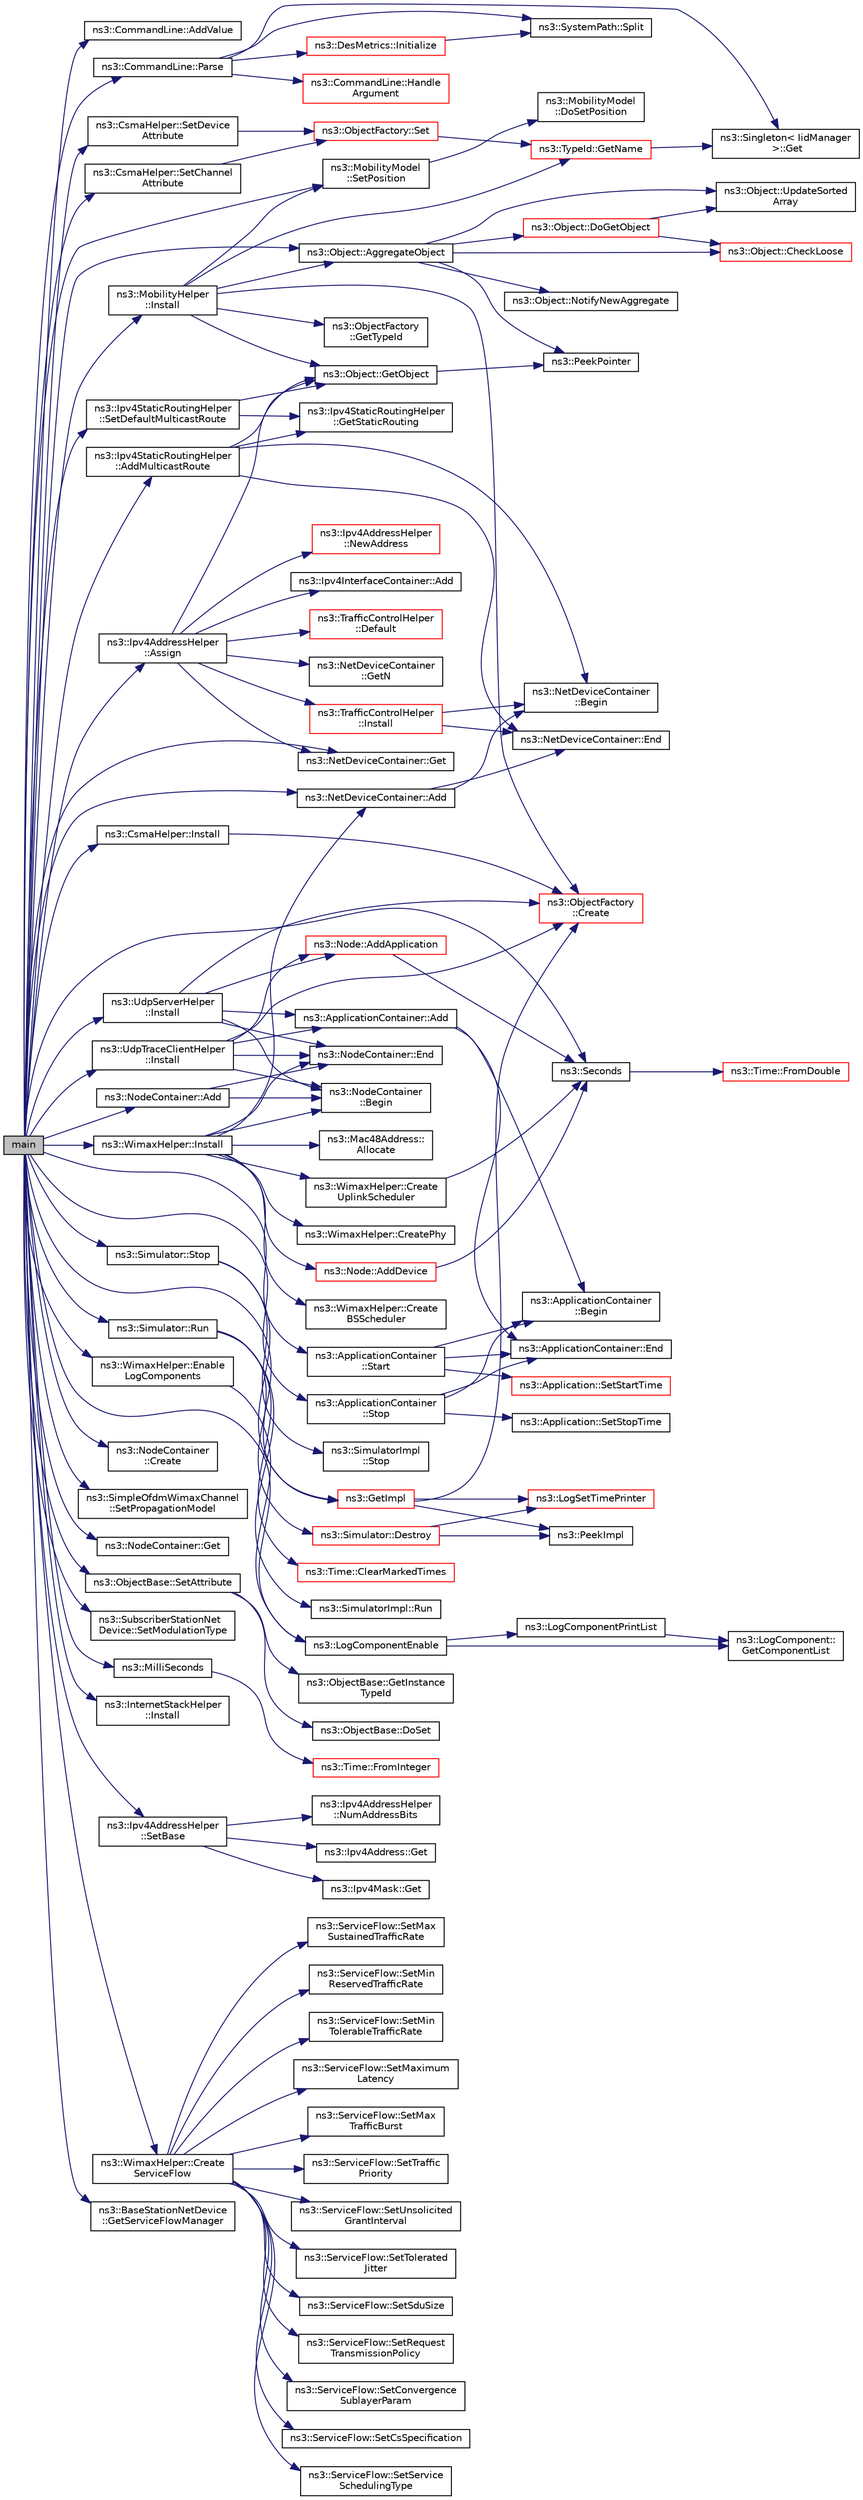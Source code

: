 digraph "main"
{
  edge [fontname="Helvetica",fontsize="10",labelfontname="Helvetica",labelfontsize="10"];
  node [fontname="Helvetica",fontsize="10",shape=record];
  rankdir="LR";
  Node1 [label="main",height=0.2,width=0.4,color="black", fillcolor="grey75", style="filled", fontcolor="black"];
  Node1 -> Node2 [color="midnightblue",fontsize="10",style="solid"];
  Node2 [label="ns3::CommandLine::AddValue",height=0.2,width=0.4,color="black", fillcolor="white", style="filled",URL="$dc/d87/classns3_1_1CommandLine.html#addcfb546c7ad4c8bd0965654d55beb8e"];
  Node1 -> Node3 [color="midnightblue",fontsize="10",style="solid"];
  Node3 [label="ns3::CommandLine::Parse",height=0.2,width=0.4,color="black", fillcolor="white", style="filled",URL="$dc/d87/classns3_1_1CommandLine.html#a5c10b85b3207e5ecb48d907966923156"];
  Node3 -> Node4 [color="midnightblue",fontsize="10",style="solid"];
  Node4 [label="ns3::SystemPath::Split",height=0.2,width=0.4,color="black", fillcolor="white", style="filled",URL="$d0/dde/group__systempath.html#ga523072e05da63b63113d1bea840edf1a"];
  Node3 -> Node5 [color="midnightblue",fontsize="10",style="solid"];
  Node5 [label="ns3::CommandLine::Handle\lArgument",height=0.2,width=0.4,color="red", fillcolor="white", style="filled",URL="$dc/d87/classns3_1_1CommandLine.html#a527b83304a3c713f3e84711a8a2185a7"];
  Node3 -> Node6 [color="midnightblue",fontsize="10",style="solid"];
  Node6 [label="ns3::Singleton\< IidManager\l \>::Get",height=0.2,width=0.4,color="black", fillcolor="white", style="filled",URL="$d8/d77/classns3_1_1Singleton.html#a80a2cd3c25a27ea72add7a9f7a141ffa"];
  Node3 -> Node7 [color="midnightblue",fontsize="10",style="solid"];
  Node7 [label="ns3::DesMetrics::Initialize",height=0.2,width=0.4,color="red", fillcolor="white", style="filled",URL="$d5/d69/classns3_1_1DesMetrics.html#a63bf3891d9fd2cf8c76b375b3db67756"];
  Node7 -> Node4 [color="midnightblue",fontsize="10",style="solid"];
  Node1 -> Node8 [color="midnightblue",fontsize="10",style="solid"];
  Node8 [label="ns3::LogComponentEnable",height=0.2,width=0.4,color="black", fillcolor="white", style="filled",URL="$d7/d2e/namespacens3.html#adc4ef4f00bb2f5f4edae67fc3bc27f20"];
  Node8 -> Node9 [color="midnightblue",fontsize="10",style="solid"];
  Node9 [label="ns3::LogComponent::\lGetComponentList",height=0.2,width=0.4,color="black", fillcolor="white", style="filled",URL="$d9/d3f/classns3_1_1LogComponent.html#a63eb2c0fd93c30f9081443c2fd4bffe9"];
  Node8 -> Node10 [color="midnightblue",fontsize="10",style="solid"];
  Node10 [label="ns3::LogComponentPrintList",height=0.2,width=0.4,color="black", fillcolor="white", style="filled",URL="$d7/d2e/namespacens3.html#a5252703c3f8260fd6dc609f1b276e57c"];
  Node10 -> Node9 [color="midnightblue",fontsize="10",style="solid"];
  Node1 -> Node11 [color="midnightblue",fontsize="10",style="solid"];
  Node11 [label="ns3::NodeContainer\l::Create",height=0.2,width=0.4,color="black", fillcolor="white", style="filled",URL="$df/d97/classns3_1_1NodeContainer.html#a787f059e2813e8b951cc6914d11dfe69",tooltip="Create n nodes and append pointers to them to the end of this NodeContainer. "];
  Node1 -> Node12 [color="midnightblue",fontsize="10",style="solid"];
  Node12 [label="ns3::SimpleOfdmWimaxChannel\l::SetPropagationModel",height=0.2,width=0.4,color="black", fillcolor="white", style="filled",URL="$d6/dde/classns3_1_1SimpleOfdmWimaxChannel.html#a1b502ad69b48d137a2938c708341a128",tooltip="sets the propagation model "];
  Node1 -> Node13 [color="midnightblue",fontsize="10",style="solid"];
  Node13 [label="ns3::WimaxHelper::Install",height=0.2,width=0.4,color="black", fillcolor="white", style="filled",URL="$de/d08/classns3_1_1WimaxHelper.html#a9f0848e09c4b6db9cdde9872b38f6349"];
  Node13 -> Node14 [color="midnightblue",fontsize="10",style="solid"];
  Node14 [label="ns3::NodeContainer\l::Begin",height=0.2,width=0.4,color="black", fillcolor="white", style="filled",URL="$df/d97/classns3_1_1NodeContainer.html#adf0f639aff139db107526288777eb533",tooltip="Get an iterator which refers to the first Node in the container. "];
  Node13 -> Node15 [color="midnightblue",fontsize="10",style="solid"];
  Node15 [label="ns3::NodeContainer::End",height=0.2,width=0.4,color="black", fillcolor="white", style="filled",URL="$df/d97/classns3_1_1NodeContainer.html#a8ea0bcac137597d192c5e6b95ca60464",tooltip="Get an iterator which indicates past-the-last Node in the container. "];
  Node13 -> Node16 [color="midnightblue",fontsize="10",style="solid"];
  Node16 [label="ns3::WimaxHelper::CreatePhy",height=0.2,width=0.4,color="black", fillcolor="white", style="filled",URL="$de/d08/classns3_1_1WimaxHelper.html#a5b287ad1386475dde1e946910a203899"];
  Node13 -> Node17 [color="midnightblue",fontsize="10",style="solid"];
  Node17 [label="ns3::WimaxHelper::Create\lUplinkScheduler",height=0.2,width=0.4,color="black", fillcolor="white", style="filled",URL="$de/d08/classns3_1_1WimaxHelper.html#a3b237b459ffd98a13d71612d985f9e90"];
  Node17 -> Node18 [color="midnightblue",fontsize="10",style="solid"];
  Node18 [label="ns3::Seconds",height=0.2,width=0.4,color="black", fillcolor="white", style="filled",URL="$d1/dec/group__timecivil.html#ga33c34b816f8ff6628e33d5c8e9713b9e"];
  Node18 -> Node19 [color="midnightblue",fontsize="10",style="solid"];
  Node19 [label="ns3::Time::FromDouble",height=0.2,width=0.4,color="red", fillcolor="white", style="filled",URL="$dc/d04/classns3_1_1Time.html#a60e845f4a74e62495b86356afe604cb4"];
  Node13 -> Node20 [color="midnightblue",fontsize="10",style="solid"];
  Node20 [label="ns3::WimaxHelper::Create\lBSScheduler",height=0.2,width=0.4,color="black", fillcolor="white", style="filled",URL="$de/d08/classns3_1_1WimaxHelper.html#a583fc7ce6463c687092e9ef8d03413af"];
  Node13 -> Node21 [color="midnightblue",fontsize="10",style="solid"];
  Node21 [label="ns3::Mac48Address::\lAllocate",height=0.2,width=0.4,color="black", fillcolor="white", style="filled",URL="$db/dee/classns3_1_1Mac48Address.html#a203b53c035649c0d4881fa1115aa2cdb"];
  Node13 -> Node22 [color="midnightblue",fontsize="10",style="solid"];
  Node22 [label="ns3::Node::AddDevice",height=0.2,width=0.4,color="red", fillcolor="white", style="filled",URL="$dd/ded/classns3_1_1Node.html#a42ff83ee1d5d1649c770d3f5b62375de",tooltip="Associate a NetDevice to this node. "];
  Node22 -> Node18 [color="midnightblue",fontsize="10",style="solid"];
  Node13 -> Node23 [color="midnightblue",fontsize="10",style="solid"];
  Node23 [label="ns3::NetDeviceContainer::Add",height=0.2,width=0.4,color="black", fillcolor="white", style="filled",URL="$d9/d94/classns3_1_1NetDeviceContainer.html#a7ca8bc1d7ec00fd4fcc63869987fbda5",tooltip="Append the contents of another NetDeviceContainer to the end of this container. "];
  Node23 -> Node24 [color="midnightblue",fontsize="10",style="solid"];
  Node24 [label="ns3::NetDeviceContainer\l::Begin",height=0.2,width=0.4,color="black", fillcolor="white", style="filled",URL="$d9/d94/classns3_1_1NetDeviceContainer.html#ad5aac47677fe7277e232bdec5b48a8fc",tooltip="Get an iterator which refers to the first NetDevice in the container. "];
  Node23 -> Node25 [color="midnightblue",fontsize="10",style="solid"];
  Node25 [label="ns3::NetDeviceContainer::End",height=0.2,width=0.4,color="black", fillcolor="white", style="filled",URL="$d9/d94/classns3_1_1NetDeviceContainer.html#a8af596b06daf9613da60b4379861d770",tooltip="Get an iterator which indicates past-the-last NetDevice in the container. "];
  Node1 -> Node26 [color="midnightblue",fontsize="10",style="solid"];
  Node26 [label="ns3::NodeContainer::Get",height=0.2,width=0.4,color="black", fillcolor="white", style="filled",URL="$df/d97/classns3_1_1NodeContainer.html#a9ed96e2ecc22e0f5a3d4842eb9bf90bf",tooltip="Get the Ptr<Node> stored in this container at a given index. "];
  Node1 -> Node27 [color="midnightblue",fontsize="10",style="solid"];
  Node27 [label="ns3::MobilityModel\l::SetPosition",height=0.2,width=0.4,color="black", fillcolor="white", style="filled",URL="$d4/dc5/classns3_1_1MobilityModel.html#ac584b3d5a309709d2f13ed6ada1e7640"];
  Node27 -> Node28 [color="midnightblue",fontsize="10",style="solid"];
  Node28 [label="ns3::MobilityModel\l::DoSetPosition",height=0.2,width=0.4,color="black", fillcolor="white", style="filled",URL="$d4/dc5/classns3_1_1MobilityModel.html#aa2f52cd86754da71ac649413c049785e"];
  Node1 -> Node29 [color="midnightblue",fontsize="10",style="solid"];
  Node29 [label="ns3::Object::AggregateObject",height=0.2,width=0.4,color="black", fillcolor="white", style="filled",URL="$d9/d77/classns3_1_1Object.html#a79dd435d300f3deca814553f561a2922"];
  Node29 -> Node30 [color="midnightblue",fontsize="10",style="solid"];
  Node30 [label="ns3::Object::CheckLoose",height=0.2,width=0.4,color="red", fillcolor="white", style="filled",URL="$d9/d77/classns3_1_1Object.html#a0236cc5b512a7de2aeb4e42f53f23432"];
  Node29 -> Node31 [color="midnightblue",fontsize="10",style="solid"];
  Node31 [label="ns3::PeekPointer",height=0.2,width=0.4,color="black", fillcolor="white", style="filled",URL="$d7/d2e/namespacens3.html#af2a7557fe9afdd98d8f6f8f6e412cf5a"];
  Node29 -> Node32 [color="midnightblue",fontsize="10",style="solid"];
  Node32 [label="ns3::Object::DoGetObject",height=0.2,width=0.4,color="red", fillcolor="white", style="filled",URL="$d9/d77/classns3_1_1Object.html#a3ee161b5ced0991bcb0a7aef2f6645f1"];
  Node32 -> Node30 [color="midnightblue",fontsize="10",style="solid"];
  Node32 -> Node33 [color="midnightblue",fontsize="10",style="solid"];
  Node33 [label="ns3::Object::UpdateSorted\lArray",height=0.2,width=0.4,color="black", fillcolor="white", style="filled",URL="$d9/d77/classns3_1_1Object.html#adb379c50ccca82c52a2973be4722be84"];
  Node29 -> Node33 [color="midnightblue",fontsize="10",style="solid"];
  Node29 -> Node34 [color="midnightblue",fontsize="10",style="solid"];
  Node34 [label="ns3::Object::NotifyNewAggregate",height=0.2,width=0.4,color="black", fillcolor="white", style="filled",URL="$d9/d77/classns3_1_1Object.html#a1bd7211125185a6cd511c35fea4e500f"];
  Node1 -> Node23 [color="midnightblue",fontsize="10",style="solid"];
  Node1 -> Node35 [color="midnightblue",fontsize="10",style="solid"];
  Node35 [label="ns3::WimaxHelper::Enable\lLogComponents",height=0.2,width=0.4,color="black", fillcolor="white", style="filled",URL="$de/d08/classns3_1_1WimaxHelper.html#a31da3d96f3aa8d48749625ee8e148af7"];
  Node35 -> Node8 [color="midnightblue",fontsize="10",style="solid"];
  Node1 -> Node36 [color="midnightblue",fontsize="10",style="solid"];
  Node36 [label="ns3::ObjectBase::SetAttribute",height=0.2,width=0.4,color="black", fillcolor="white", style="filled",URL="$d2/dac/classns3_1_1ObjectBase.html#ac60245d3ea4123bbc9b1d391f1f6592f"];
  Node36 -> Node37 [color="midnightblue",fontsize="10",style="solid"];
  Node37 [label="ns3::ObjectBase::GetInstance\lTypeId",height=0.2,width=0.4,color="black", fillcolor="white", style="filled",URL="$d2/dac/classns3_1_1ObjectBase.html#abe5b43a6f5b99a92a4c3122db31f06fb"];
  Node36 -> Node38 [color="midnightblue",fontsize="10",style="solid"];
  Node38 [label="ns3::ObjectBase::DoSet",height=0.2,width=0.4,color="black", fillcolor="white", style="filled",URL="$d2/dac/classns3_1_1ObjectBase.html#afe5f2f7b2fabc99aa33f9bb434e3b695"];
  Node1 -> Node39 [color="midnightblue",fontsize="10",style="solid"];
  Node39 [label="ns3::NetDeviceContainer::Get",height=0.2,width=0.4,color="black", fillcolor="white", style="filled",URL="$d9/d94/classns3_1_1NetDeviceContainer.html#a677d62594b5c9d2dea155cc5045f4d0b",tooltip="Get the Ptr<NetDevice> stored in this container at a given index. "];
  Node1 -> Node40 [color="midnightblue",fontsize="10",style="solid"];
  Node40 [label="ns3::SubscriberStationNet\lDevice::SetModulationType",height=0.2,width=0.4,color="black", fillcolor="white", style="filled",URL="$d4/de5/classns3_1_1SubscriberStationNetDevice.html#af6d2d096d7cac7ab7c9a08d0133c64e1",tooltip="Set the most efficient modulation and coding scheme (MCS) supported by the device. "];
  Node1 -> Node41 [color="midnightblue",fontsize="10",style="solid"];
  Node41 [label="ns3::NodeContainer::Add",height=0.2,width=0.4,color="black", fillcolor="white", style="filled",URL="$df/d97/classns3_1_1NodeContainer.html#aa60b3a0e70f2fb324e16ffcf8bf31fcb",tooltip="Append the contents of another NodeContainer to the end of this container. "];
  Node41 -> Node14 [color="midnightblue",fontsize="10",style="solid"];
  Node41 -> Node15 [color="midnightblue",fontsize="10",style="solid"];
  Node1 -> Node42 [color="midnightblue",fontsize="10",style="solid"];
  Node42 [label="ns3::MilliSeconds",height=0.2,width=0.4,color="black", fillcolor="white", style="filled",URL="$d1/dec/group__timecivil.html#gaf26127cf4571146b83a92ee18679c7a9"];
  Node42 -> Node43 [color="midnightblue",fontsize="10",style="solid"];
  Node43 [label="ns3::Time::FromInteger",height=0.2,width=0.4,color="red", fillcolor="white", style="filled",URL="$dc/d04/classns3_1_1Time.html#a3e742c67b2764e75ff95f9b754d43fe9"];
  Node1 -> Node44 [color="midnightblue",fontsize="10",style="solid"];
  Node44 [label="ns3::CsmaHelper::SetChannel\lAttribute",height=0.2,width=0.4,color="black", fillcolor="white", style="filled",URL="$d9/dbd/classns3_1_1CsmaHelper.html#a886d900b2fe44433e0b81752dea7e7f1"];
  Node44 -> Node45 [color="midnightblue",fontsize="10",style="solid"];
  Node45 [label="ns3::ObjectFactory::Set",height=0.2,width=0.4,color="red", fillcolor="white", style="filled",URL="$d5/d0d/classns3_1_1ObjectFactory.html#aef5c0d5019c96bdf01cefd1ff83f4a68"];
  Node45 -> Node46 [color="midnightblue",fontsize="10",style="solid"];
  Node46 [label="ns3::TypeId::GetName",height=0.2,width=0.4,color="red", fillcolor="white", style="filled",URL="$d6/d11/classns3_1_1TypeId.html#aa3c41c79ae428b3cb396a9c6bb3ef314"];
  Node46 -> Node6 [color="midnightblue",fontsize="10",style="solid"];
  Node1 -> Node47 [color="midnightblue",fontsize="10",style="solid"];
  Node47 [label="ns3::CsmaHelper::SetDevice\lAttribute",height=0.2,width=0.4,color="black", fillcolor="white", style="filled",URL="$d9/dbd/classns3_1_1CsmaHelper.html#a741c31b2526e3570cc62c9d7d9667ca9"];
  Node47 -> Node45 [color="midnightblue",fontsize="10",style="solid"];
  Node1 -> Node48 [color="midnightblue",fontsize="10",style="solid"];
  Node48 [label="ns3::CsmaHelper::Install",height=0.2,width=0.4,color="black", fillcolor="white", style="filled",URL="$d9/dbd/classns3_1_1CsmaHelper.html#af79a91372595230b0817200270ab84e7"];
  Node48 -> Node49 [color="midnightblue",fontsize="10",style="solid"];
  Node49 [label="ns3::ObjectFactory\l::Create",height=0.2,width=0.4,color="red", fillcolor="white", style="filled",URL="$d5/d0d/classns3_1_1ObjectFactory.html#a18152e93f0a6fe184ed7300cb31e9896"];
  Node1 -> Node50 [color="midnightblue",fontsize="10",style="solid"];
  Node50 [label="ns3::MobilityHelper\l::Install",height=0.2,width=0.4,color="black", fillcolor="white", style="filled",URL="$d8/def/classns3_1_1MobilityHelper.html#a07737960ee95c0777109cf2994dd97ae",tooltip="\"Layout\" a single node according to the current position allocator type. "];
  Node50 -> Node51 [color="midnightblue",fontsize="10",style="solid"];
  Node51 [label="ns3::Object::GetObject",height=0.2,width=0.4,color="black", fillcolor="white", style="filled",URL="$d9/d77/classns3_1_1Object.html#a13e18c00017096c8381eb651d5bd0783"];
  Node51 -> Node31 [color="midnightblue",fontsize="10",style="solid"];
  Node50 -> Node49 [color="midnightblue",fontsize="10",style="solid"];
  Node50 -> Node52 [color="midnightblue",fontsize="10",style="solid"];
  Node52 [label="ns3::ObjectFactory\l::GetTypeId",height=0.2,width=0.4,color="black", fillcolor="white", style="filled",URL="$d5/d0d/classns3_1_1ObjectFactory.html#a14baab41e2bd984a3eee543b8d8086d7"];
  Node50 -> Node46 [color="midnightblue",fontsize="10",style="solid"];
  Node50 -> Node29 [color="midnightblue",fontsize="10",style="solid"];
  Node50 -> Node27 [color="midnightblue",fontsize="10",style="solid"];
  Node1 -> Node53 [color="midnightblue",fontsize="10",style="solid"];
  Node53 [label="ns3::InternetStackHelper\l::Install",height=0.2,width=0.4,color="black", fillcolor="white", style="filled",URL="$da/d33/classns3_1_1InternetStackHelper.html#a6645b412f31283d2d9bc3d8a95cebbc0"];
  Node1 -> Node54 [color="midnightblue",fontsize="10",style="solid"];
  Node54 [label="ns3::Ipv4AddressHelper\l::SetBase",height=0.2,width=0.4,color="black", fillcolor="white", style="filled",URL="$d2/dae/classns3_1_1Ipv4AddressHelper.html#acf7b16dd25bac67e00f5e25f90a9a035",tooltip="Set the base network number, network mask and base address. "];
  Node54 -> Node55 [color="midnightblue",fontsize="10",style="solid"];
  Node55 [label="ns3::Ipv4Address::Get",height=0.2,width=0.4,color="black", fillcolor="white", style="filled",URL="$de/d55/classns3_1_1Ipv4Address.html#ae65810a69898982e927b83660d3bc4d8"];
  Node54 -> Node56 [color="midnightblue",fontsize="10",style="solid"];
  Node56 [label="ns3::Ipv4Mask::Get",height=0.2,width=0.4,color="black", fillcolor="white", style="filled",URL="$d5/df8/classns3_1_1Ipv4Mask.html#ac557d10d9807bbc022ed64e2b929b2db"];
  Node54 -> Node57 [color="midnightblue",fontsize="10",style="solid"];
  Node57 [label="ns3::Ipv4AddressHelper\l::NumAddressBits",height=0.2,width=0.4,color="black", fillcolor="white", style="filled",URL="$d2/dae/classns3_1_1Ipv4AddressHelper.html#a6da9d5543922d9b6c9bfe38934d5dfc4",tooltip="Returns the number of address bits (hostpart) for a given netmask. "];
  Node1 -> Node58 [color="midnightblue",fontsize="10",style="solid"];
  Node58 [label="ns3::Ipv4AddressHelper\l::Assign",height=0.2,width=0.4,color="black", fillcolor="white", style="filled",URL="$d2/dae/classns3_1_1Ipv4AddressHelper.html#af8e7f4a1a7e74c00014a1eac445a27af",tooltip="Assign IP addresses to the net devices specified in the container based on the current network prefix..."];
  Node58 -> Node59 [color="midnightblue",fontsize="10",style="solid"];
  Node59 [label="ns3::NetDeviceContainer\l::GetN",height=0.2,width=0.4,color="black", fillcolor="white", style="filled",URL="$d9/d94/classns3_1_1NetDeviceContainer.html#a74cafc212479bc38976bebd118e856b9",tooltip="Get the number of Ptr<NetDevice> stored in this container. "];
  Node58 -> Node39 [color="midnightblue",fontsize="10",style="solid"];
  Node58 -> Node51 [color="midnightblue",fontsize="10",style="solid"];
  Node58 -> Node60 [color="midnightblue",fontsize="10",style="solid"];
  Node60 [label="ns3::Ipv4AddressHelper\l::NewAddress",height=0.2,width=0.4,color="red", fillcolor="white", style="filled",URL="$d2/dae/classns3_1_1Ipv4AddressHelper.html#a9d6bc3cd8def204f9c253fce666b2edd",tooltip="Increment the IP address counter used to allocate IP addresses. "];
  Node58 -> Node61 [color="midnightblue",fontsize="10",style="solid"];
  Node61 [label="ns3::Ipv4InterfaceContainer::Add",height=0.2,width=0.4,color="black", fillcolor="white", style="filled",URL="$d6/d02/classns3_1_1Ipv4InterfaceContainer.html#ae5e7881307c8d49c7606669ded6ac3d6"];
  Node58 -> Node62 [color="midnightblue",fontsize="10",style="solid"];
  Node62 [label="ns3::TrafficControlHelper\l::Default",height=0.2,width=0.4,color="red", fillcolor="white", style="filled",URL="$d7/df9/classns3_1_1TrafficControlHelper.html#afa16cd2a1209beb1c18fa5e8153ba8b8"];
  Node58 -> Node63 [color="midnightblue",fontsize="10",style="solid"];
  Node63 [label="ns3::TrafficControlHelper\l::Install",height=0.2,width=0.4,color="red", fillcolor="white", style="filled",URL="$d7/df9/classns3_1_1TrafficControlHelper.html#a0aa6a8e2fbb1c196589e16f48c99f0b9"];
  Node63 -> Node24 [color="midnightblue",fontsize="10",style="solid"];
  Node63 -> Node25 [color="midnightblue",fontsize="10",style="solid"];
  Node1 -> Node64 [color="midnightblue",fontsize="10",style="solid"];
  Node64 [label="ns3::Ipv4StaticRoutingHelper\l::AddMulticastRoute",height=0.2,width=0.4,color="black", fillcolor="white", style="filled",URL="$d5/d6c/classns3_1_1Ipv4StaticRoutingHelper.html#aa8d55f28361e24aefb961fe2eddc2192",tooltip="Add a multicast route to a node and net device using explicit Ptr<Node> and Ptr<NetDevice> ..."];
  Node64 -> Node51 [color="midnightblue",fontsize="10",style="solid"];
  Node64 -> Node24 [color="midnightblue",fontsize="10",style="solid"];
  Node64 -> Node25 [color="midnightblue",fontsize="10",style="solid"];
  Node64 -> Node65 [color="midnightblue",fontsize="10",style="solid"];
  Node65 [label="ns3::Ipv4StaticRoutingHelper\l::GetStaticRouting",height=0.2,width=0.4,color="black", fillcolor="white", style="filled",URL="$d5/d6c/classns3_1_1Ipv4StaticRoutingHelper.html#a731206e50d305695dac7fb2ef963a4bb"];
  Node1 -> Node66 [color="midnightblue",fontsize="10",style="solid"];
  Node66 [label="ns3::Ipv4StaticRoutingHelper\l::SetDefaultMulticastRoute",height=0.2,width=0.4,color="black", fillcolor="white", style="filled",URL="$d5/d6c/classns3_1_1Ipv4StaticRoutingHelper.html#ae69a07ded3139dfd4e21bb7c10eba416",tooltip="Add a default route to the static routing protocol to forward packets out a particular interface..."];
  Node66 -> Node51 [color="midnightblue",fontsize="10",style="solid"];
  Node66 -> Node65 [color="midnightblue",fontsize="10",style="solid"];
  Node1 -> Node67 [color="midnightblue",fontsize="10",style="solid"];
  Node67 [label="ns3::UdpServerHelper\l::Install",height=0.2,width=0.4,color="black", fillcolor="white", style="filled",URL="$da/de7/classns3_1_1UdpServerHelper.html#a7a92fc7bb7f29540ede727090de225b1"];
  Node67 -> Node14 [color="midnightblue",fontsize="10",style="solid"];
  Node67 -> Node15 [color="midnightblue",fontsize="10",style="solid"];
  Node67 -> Node49 [color="midnightblue",fontsize="10",style="solid"];
  Node67 -> Node68 [color="midnightblue",fontsize="10",style="solid"];
  Node68 [label="ns3::Node::AddApplication",height=0.2,width=0.4,color="red", fillcolor="white", style="filled",URL="$dd/ded/classns3_1_1Node.html#ab98b4fdc4aadc86366b80e8a79a53f47",tooltip="Associate an Application to this Node. "];
  Node68 -> Node18 [color="midnightblue",fontsize="10",style="solid"];
  Node67 -> Node69 [color="midnightblue",fontsize="10",style="solid"];
  Node69 [label="ns3::ApplicationContainer::Add",height=0.2,width=0.4,color="black", fillcolor="white", style="filled",URL="$d9/dad/classns3_1_1ApplicationContainer.html#ad09ab1a1ad5849d518d5f4c262e38152",tooltip="Append the contents of another ApplicationContainer to the end of this container. ..."];
  Node69 -> Node70 [color="midnightblue",fontsize="10",style="solid"];
  Node70 [label="ns3::ApplicationContainer\l::Begin",height=0.2,width=0.4,color="black", fillcolor="white", style="filled",URL="$d9/dad/classns3_1_1ApplicationContainer.html#ae37428fe2d14afe32cb1a3eecfab2e4e",tooltip="Get an iterator which refers to the first Application in the container. "];
  Node69 -> Node71 [color="midnightblue",fontsize="10",style="solid"];
  Node71 [label="ns3::ApplicationContainer::End",height=0.2,width=0.4,color="black", fillcolor="white", style="filled",URL="$d9/dad/classns3_1_1ApplicationContainer.html#aed3e63d94451be9779fb8d00d0461bfb",tooltip="Get an iterator which indicates past-the-last Application in the container. "];
  Node1 -> Node72 [color="midnightblue",fontsize="10",style="solid"];
  Node72 [label="ns3::ApplicationContainer\l::Start",height=0.2,width=0.4,color="black", fillcolor="white", style="filled",URL="$d9/dad/classns3_1_1ApplicationContainer.html#a8eff87926507020bbe3e1390358a54a7",tooltip="Arrange for all of the Applications in this container to Start() at the Time given as a parameter..."];
  Node72 -> Node70 [color="midnightblue",fontsize="10",style="solid"];
  Node72 -> Node71 [color="midnightblue",fontsize="10",style="solid"];
  Node72 -> Node73 [color="midnightblue",fontsize="10",style="solid"];
  Node73 [label="ns3::Application::SetStartTime",height=0.2,width=0.4,color="red", fillcolor="white", style="filled",URL="$d0/d46/classns3_1_1Application.html#a8360a49748e30c52ffdcc7a305c3cd48",tooltip="Specify application start time. "];
  Node1 -> Node18 [color="midnightblue",fontsize="10",style="solid"];
  Node1 -> Node74 [color="midnightblue",fontsize="10",style="solid"];
  Node74 [label="ns3::ApplicationContainer\l::Stop",height=0.2,width=0.4,color="black", fillcolor="white", style="filled",URL="$d9/dad/classns3_1_1ApplicationContainer.html#adfc52f9aa4020c8714679b00bbb9ddb3",tooltip="Arrange for all of the Applications in this container to Stop() at the Time given as a parameter..."];
  Node74 -> Node70 [color="midnightblue",fontsize="10",style="solid"];
  Node74 -> Node71 [color="midnightblue",fontsize="10",style="solid"];
  Node74 -> Node75 [color="midnightblue",fontsize="10",style="solid"];
  Node75 [label="ns3::Application::SetStopTime",height=0.2,width=0.4,color="black", fillcolor="white", style="filled",URL="$d0/d46/classns3_1_1Application.html#a732c1fdadf0be176c753a2ce6e27dff9",tooltip="Specify application stop time. "];
  Node1 -> Node76 [color="midnightblue",fontsize="10",style="solid"];
  Node76 [label="ns3::UdpTraceClientHelper\l::Install",height=0.2,width=0.4,color="black", fillcolor="white", style="filled",URL="$d9/d9b/classns3_1_1UdpTraceClientHelper.html#a4fcfaf13cf6c34bd5742f3a8d29ab8b7"];
  Node76 -> Node14 [color="midnightblue",fontsize="10",style="solid"];
  Node76 -> Node15 [color="midnightblue",fontsize="10",style="solid"];
  Node76 -> Node49 [color="midnightblue",fontsize="10",style="solid"];
  Node76 -> Node68 [color="midnightblue",fontsize="10",style="solid"];
  Node76 -> Node69 [color="midnightblue",fontsize="10",style="solid"];
  Node1 -> Node77 [color="midnightblue",fontsize="10",style="solid"];
  Node77 [label="ns3::WimaxHelper::Create\lServiceFlow",height=0.2,width=0.4,color="black", fillcolor="white", style="filled",URL="$de/d08/classns3_1_1WimaxHelper.html#aed0c1ffdcd62234c14965f899efc88c1",tooltip="Creates a transport service flow. "];
  Node77 -> Node78 [color="midnightblue",fontsize="10",style="solid"];
  Node78 [label="ns3::ServiceFlow::SetConvergence\lSublayerParam",height=0.2,width=0.4,color="black", fillcolor="white", style="filled",URL="$d7/ded/classns3_1_1ServiceFlow.html#a81a801e05aac9e7d1cfad3304e1b9d97"];
  Node77 -> Node79 [color="midnightblue",fontsize="10",style="solid"];
  Node79 [label="ns3::ServiceFlow::SetCsSpecification",height=0.2,width=0.4,color="black", fillcolor="white", style="filled",URL="$d7/ded/classns3_1_1ServiceFlow.html#a72779cfbd71284ba06f10843ec0725b9"];
  Node77 -> Node80 [color="midnightblue",fontsize="10",style="solid"];
  Node80 [label="ns3::ServiceFlow::SetService\lSchedulingType",height=0.2,width=0.4,color="black", fillcolor="white", style="filled",URL="$d7/ded/classns3_1_1ServiceFlow.html#acdef049af2eda0d1ac80047208ce7571"];
  Node77 -> Node81 [color="midnightblue",fontsize="10",style="solid"];
  Node81 [label="ns3::ServiceFlow::SetMax\lSustainedTrafficRate",height=0.2,width=0.4,color="black", fillcolor="white", style="filled",URL="$d7/ded/classns3_1_1ServiceFlow.html#aef578837096b1a316696a88ecd550e7c"];
  Node77 -> Node82 [color="midnightblue",fontsize="10",style="solid"];
  Node82 [label="ns3::ServiceFlow::SetMin\lReservedTrafficRate",height=0.2,width=0.4,color="black", fillcolor="white", style="filled",URL="$d7/ded/classns3_1_1ServiceFlow.html#ad49e9a793508d2d476de1e08897ecbf6"];
  Node77 -> Node83 [color="midnightblue",fontsize="10",style="solid"];
  Node83 [label="ns3::ServiceFlow::SetMin\lTolerableTrafficRate",height=0.2,width=0.4,color="black", fillcolor="white", style="filled",URL="$d7/ded/classns3_1_1ServiceFlow.html#aafc2368b8dab5d394635fa9f7fe281af"];
  Node77 -> Node84 [color="midnightblue",fontsize="10",style="solid"];
  Node84 [label="ns3::ServiceFlow::SetMaximum\lLatency",height=0.2,width=0.4,color="black", fillcolor="white", style="filled",URL="$d7/ded/classns3_1_1ServiceFlow.html#a61781dc767b833dfc34ed86e9efbc62d"];
  Node77 -> Node85 [color="midnightblue",fontsize="10",style="solid"];
  Node85 [label="ns3::ServiceFlow::SetMax\lTrafficBurst",height=0.2,width=0.4,color="black", fillcolor="white", style="filled",URL="$d7/ded/classns3_1_1ServiceFlow.html#a586065681c386771f441a51f469fab03"];
  Node77 -> Node86 [color="midnightblue",fontsize="10",style="solid"];
  Node86 [label="ns3::ServiceFlow::SetTraffic\lPriority",height=0.2,width=0.4,color="black", fillcolor="white", style="filled",URL="$d7/ded/classns3_1_1ServiceFlow.html#a9fd37b11439e3b6ca601c76e54d6273c"];
  Node77 -> Node87 [color="midnightblue",fontsize="10",style="solid"];
  Node87 [label="ns3::ServiceFlow::SetUnsolicited\lGrantInterval",height=0.2,width=0.4,color="black", fillcolor="white", style="filled",URL="$d7/ded/classns3_1_1ServiceFlow.html#ac24ac69794285436be39a2e4aef7b805"];
  Node77 -> Node88 [color="midnightblue",fontsize="10",style="solid"];
  Node88 [label="ns3::ServiceFlow::SetTolerated\lJitter",height=0.2,width=0.4,color="black", fillcolor="white", style="filled",URL="$d7/ded/classns3_1_1ServiceFlow.html#ac0b518b161e85317c141416712197f99"];
  Node77 -> Node89 [color="midnightblue",fontsize="10",style="solid"];
  Node89 [label="ns3::ServiceFlow::SetSduSize",height=0.2,width=0.4,color="black", fillcolor="white", style="filled",URL="$d7/ded/classns3_1_1ServiceFlow.html#a88ff420147be9e386a22ef26b658804e"];
  Node77 -> Node90 [color="midnightblue",fontsize="10",style="solid"];
  Node90 [label="ns3::ServiceFlow::SetRequest\lTransmissionPolicy",height=0.2,width=0.4,color="black", fillcolor="white", style="filled",URL="$d7/ded/classns3_1_1ServiceFlow.html#a08fdadfa5d691da427aeb3a3c3d39418"];
  Node1 -> Node91 [color="midnightblue",fontsize="10",style="solid"];
  Node91 [label="ns3::BaseStationNetDevice\l::GetServiceFlowManager",height=0.2,width=0.4,color="black", fillcolor="white", style="filled",URL="$dd/d73/classns3_1_1BaseStationNetDevice.html#a16a12a1027391156e044a28534c0eaf2"];
  Node1 -> Node92 [color="midnightblue",fontsize="10",style="solid"];
  Node92 [label="ns3::Simulator::Stop",height=0.2,width=0.4,color="black", fillcolor="white", style="filled",URL="$d7/deb/classns3_1_1Simulator.html#a2335ba5b62e9066e893fecb21b7f6afd"];
  Node92 -> Node93 [color="midnightblue",fontsize="10",style="solid"];
  Node93 [label="ns3::GetImpl",height=0.2,width=0.4,color="red", fillcolor="white", style="filled",URL="$d4/d8b/group__simulator.html#ga42eb4eddad41528d4d99794a3dae3fd0",tooltip="Get the SimulatorImpl singleton. "];
  Node93 -> Node94 [color="midnightblue",fontsize="10",style="solid"];
  Node94 [label="ns3::PeekImpl",height=0.2,width=0.4,color="black", fillcolor="white", style="filled",URL="$d4/d8b/group__simulator.html#ga233c5c38de117e4e4a5a9cd168694792",tooltip="Get the static SimulatorImpl instance. "];
  Node93 -> Node49 [color="midnightblue",fontsize="10",style="solid"];
  Node93 -> Node95 [color="midnightblue",fontsize="10",style="solid"];
  Node95 [label="ns3::LogSetTimePrinter",height=0.2,width=0.4,color="red", fillcolor="white", style="filled",URL="$d7/d2e/namespacens3.html#acf6a1749b3febc5a6a5b2b8620138d80"];
  Node92 -> Node96 [color="midnightblue",fontsize="10",style="solid"];
  Node96 [label="ns3::SimulatorImpl\l::Stop",height=0.2,width=0.4,color="black", fillcolor="white", style="filled",URL="$d2/d19/classns3_1_1SimulatorImpl.html#afbdfb2b01d0e62a7f681801f27820611"];
  Node1 -> Node97 [color="midnightblue",fontsize="10",style="solid"];
  Node97 [label="ns3::Simulator::Run",height=0.2,width=0.4,color="black", fillcolor="white", style="filled",URL="$d7/deb/classns3_1_1Simulator.html#a84be982e6d03b62c3dc3303c75a9b909"];
  Node97 -> Node98 [color="midnightblue",fontsize="10",style="solid"];
  Node98 [label="ns3::Time::ClearMarkedTimes",height=0.2,width=0.4,color="red", fillcolor="white", style="filled",URL="$dc/d04/classns3_1_1Time.html#a2fa8d441c8f509653b3ffa94cc20db91"];
  Node97 -> Node93 [color="midnightblue",fontsize="10",style="solid"];
  Node97 -> Node99 [color="midnightblue",fontsize="10",style="solid"];
  Node99 [label="ns3::SimulatorImpl::Run",height=0.2,width=0.4,color="black", fillcolor="white", style="filled",URL="$d2/d19/classns3_1_1SimulatorImpl.html#a4b5de814986948cca3658a84c9d671f6"];
  Node1 -> Node100 [color="midnightblue",fontsize="10",style="solid"];
  Node100 [label="ns3::Simulator::Destroy",height=0.2,width=0.4,color="red", fillcolor="white", style="filled",URL="$d7/deb/classns3_1_1Simulator.html#a2a056e59a6623225df0957eda0ee8252"];
  Node100 -> Node94 [color="midnightblue",fontsize="10",style="solid"];
  Node100 -> Node95 [color="midnightblue",fontsize="10",style="solid"];
}
